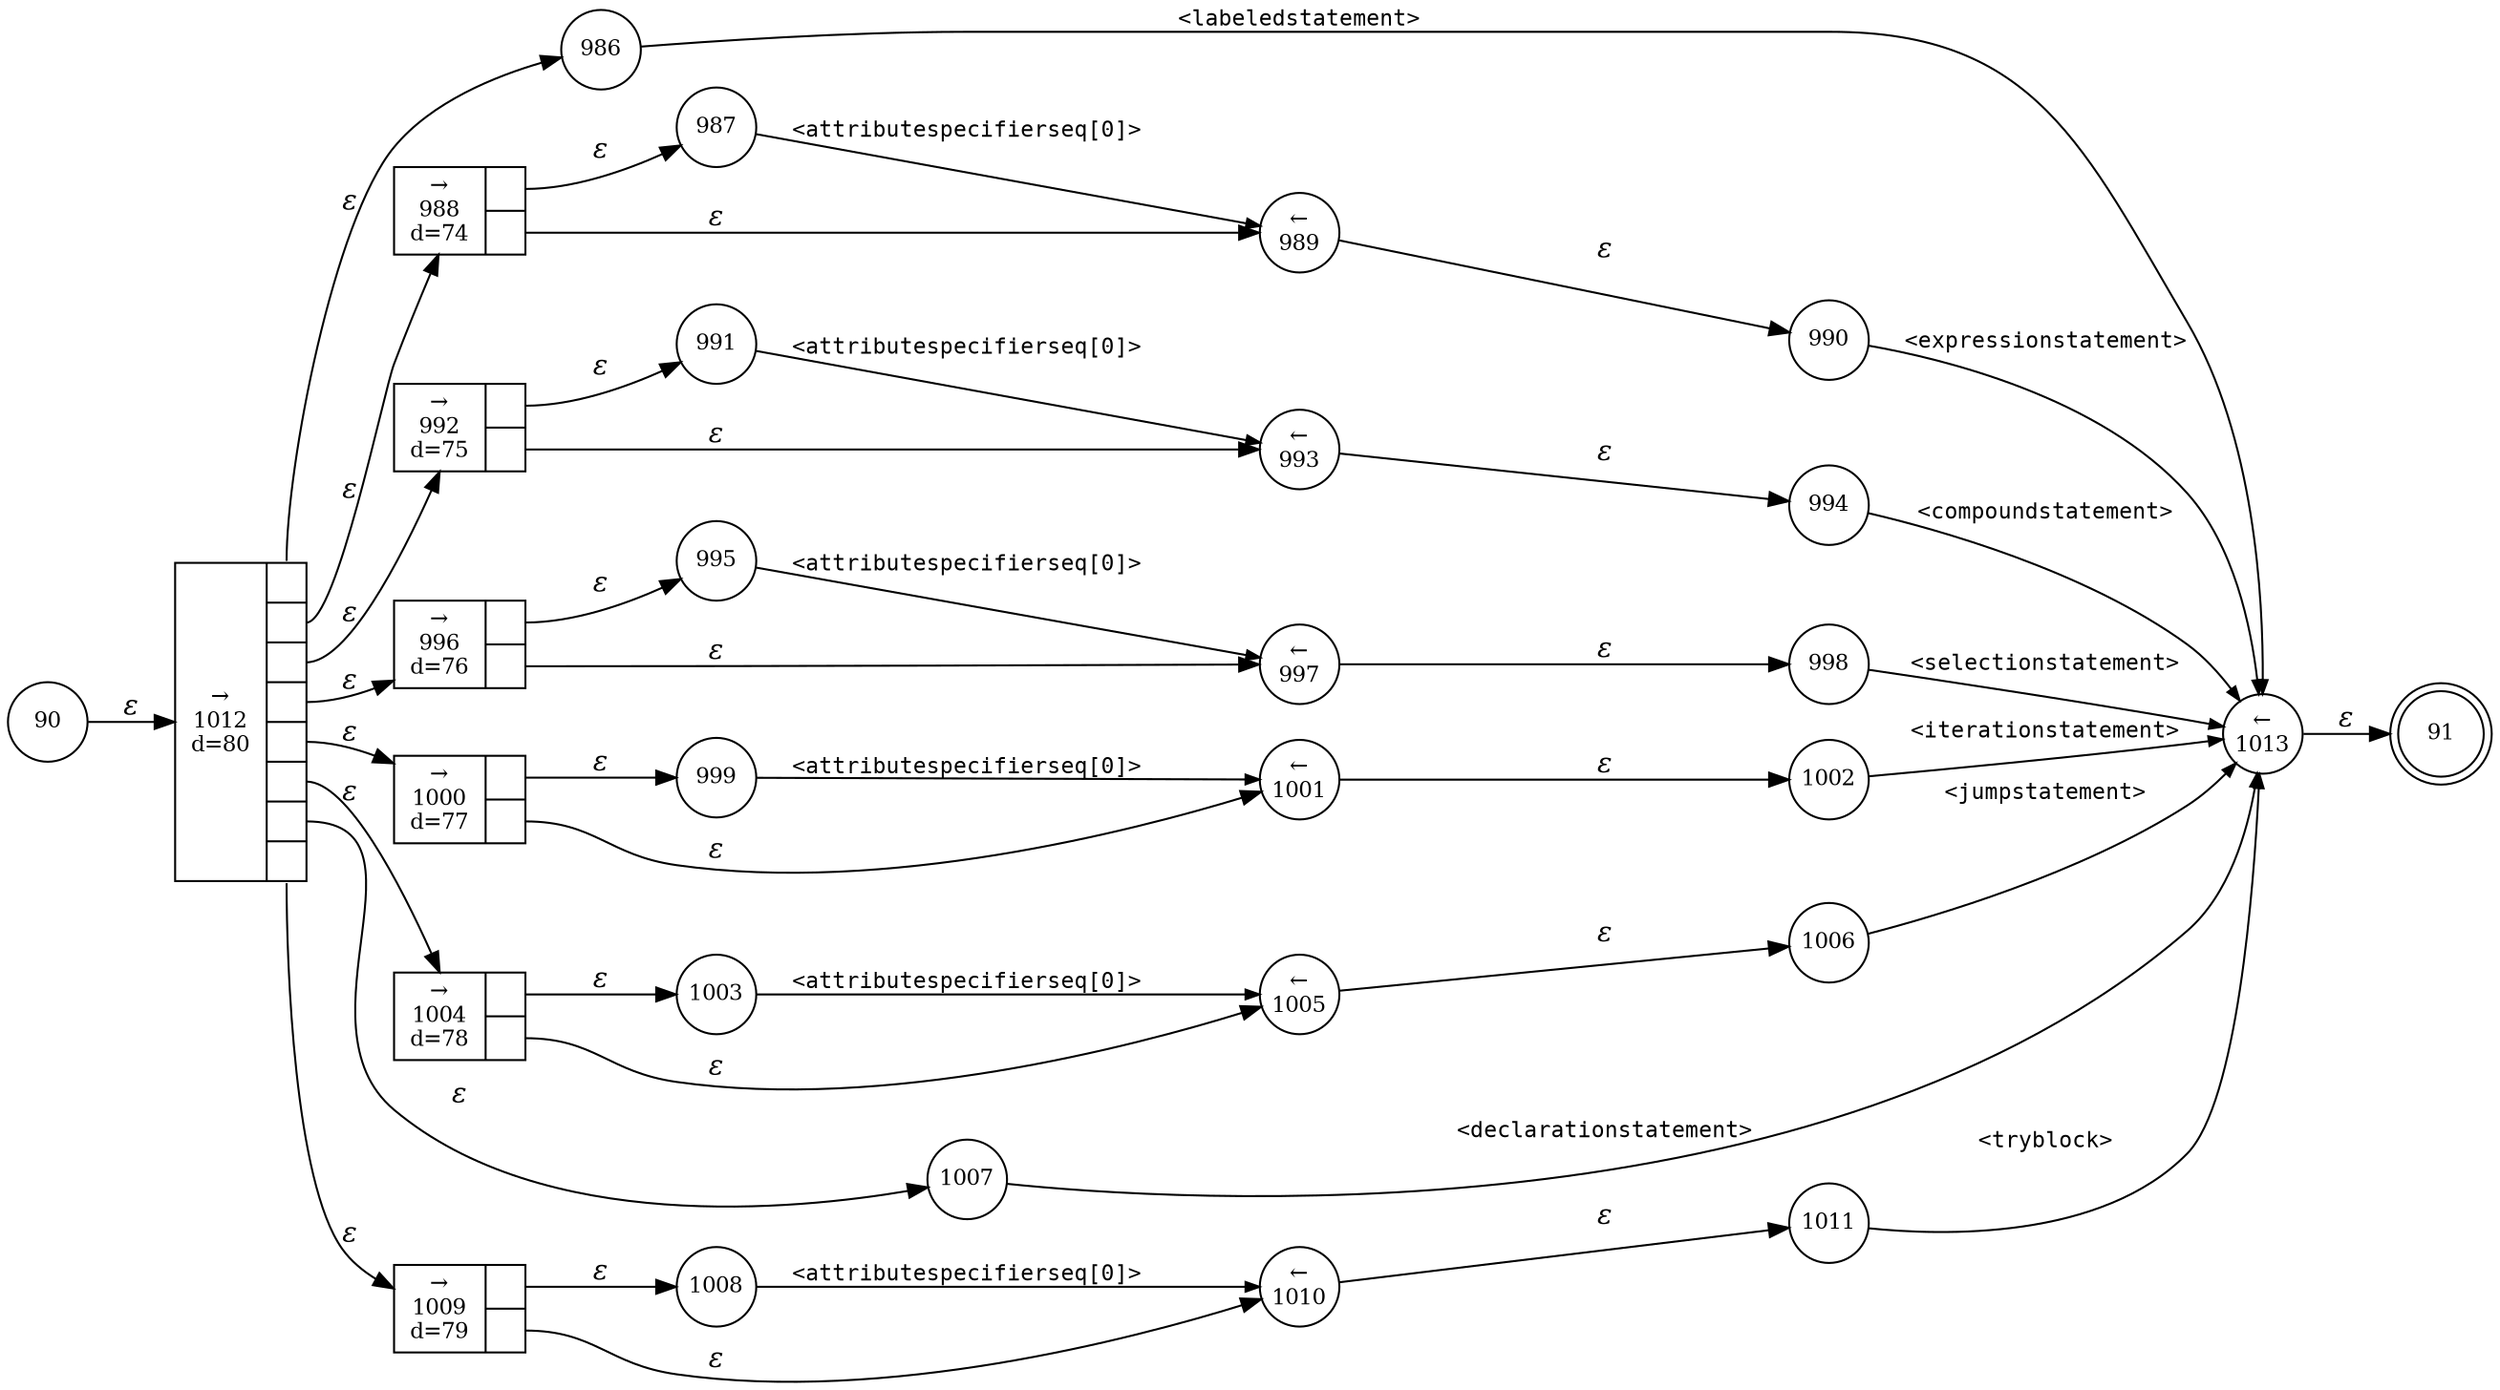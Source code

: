 digraph ATN {
rankdir=LR;
s91[fontsize=11, label="91", shape=doublecircle, fixedsize=true, width=.6];
s90[fontsize=11,label="90", shape=circle, fixedsize=true, width=.55, peripheries=1];
s986[fontsize=11,label="986", shape=circle, fixedsize=true, width=.55, peripheries=1];
s987[fontsize=11,label="987", shape=circle, fixedsize=true, width=.55, peripheries=1];
s988[fontsize=11,label="{&rarr;\n988\nd=74|{<p0>|<p1>}}", shape=record, fixedsize=false, peripheries=1];
s989[fontsize=11,label="&larr;\n989", shape=circle, fixedsize=true, width=.55, peripheries=1];
s990[fontsize=11,label="990", shape=circle, fixedsize=true, width=.55, peripheries=1];
s991[fontsize=11,label="991", shape=circle, fixedsize=true, width=.55, peripheries=1];
s992[fontsize=11,label="{&rarr;\n992\nd=75|{<p0>|<p1>}}", shape=record, fixedsize=false, peripheries=1];
s993[fontsize=11,label="&larr;\n993", shape=circle, fixedsize=true, width=.55, peripheries=1];
s994[fontsize=11,label="994", shape=circle, fixedsize=true, width=.55, peripheries=1];
s995[fontsize=11,label="995", shape=circle, fixedsize=true, width=.55, peripheries=1];
s996[fontsize=11,label="{&rarr;\n996\nd=76|{<p0>|<p1>}}", shape=record, fixedsize=false, peripheries=1];
s997[fontsize=11,label="&larr;\n997", shape=circle, fixedsize=true, width=.55, peripheries=1];
s998[fontsize=11,label="998", shape=circle, fixedsize=true, width=.55, peripheries=1];
s999[fontsize=11,label="999", shape=circle, fixedsize=true, width=.55, peripheries=1];
s1000[fontsize=11,label="{&rarr;\n1000\nd=77|{<p0>|<p1>}}", shape=record, fixedsize=false, peripheries=1];
s1001[fontsize=11,label="&larr;\n1001", shape=circle, fixedsize=true, width=.55, peripheries=1];
s1002[fontsize=11,label="1002", shape=circle, fixedsize=true, width=.55, peripheries=1];
s1003[fontsize=11,label="1003", shape=circle, fixedsize=true, width=.55, peripheries=1];
s1004[fontsize=11,label="{&rarr;\n1004\nd=78|{<p0>|<p1>}}", shape=record, fixedsize=false, peripheries=1];
s1005[fontsize=11,label="&larr;\n1005", shape=circle, fixedsize=true, width=.55, peripheries=1];
s1006[fontsize=11,label="1006", shape=circle, fixedsize=true, width=.55, peripheries=1];
s1007[fontsize=11,label="1007", shape=circle, fixedsize=true, width=.55, peripheries=1];
s1008[fontsize=11,label="1008", shape=circle, fixedsize=true, width=.55, peripheries=1];
s1009[fontsize=11,label="{&rarr;\n1009\nd=79|{<p0>|<p1>}}", shape=record, fixedsize=false, peripheries=1];
s1010[fontsize=11,label="&larr;\n1010", shape=circle, fixedsize=true, width=.55, peripheries=1];
s1011[fontsize=11,label="1011", shape=circle, fixedsize=true, width=.55, peripheries=1];
s1012[fontsize=11,label="{&rarr;\n1012\nd=80|{<p0>|<p1>|<p2>|<p3>|<p4>|<p5>|<p6>|<p7>}}", shape=record, fixedsize=false, peripheries=1];
s1013[fontsize=11,label="&larr;\n1013", shape=circle, fixedsize=true, width=.55, peripheries=1];
s90 -> s1012 [fontname="Times-Italic", label="&epsilon;"];
s1012:p0 -> s986 [fontname="Times-Italic", label="&epsilon;"];
s1012:p1 -> s988 [fontname="Times-Italic", label="&epsilon;"];
s1012:p2 -> s992 [fontname="Times-Italic", label="&epsilon;"];
s1012:p3 -> s996 [fontname="Times-Italic", label="&epsilon;"];
s1012:p4 -> s1000 [fontname="Times-Italic", label="&epsilon;"];
s1012:p5 -> s1004 [fontname="Times-Italic", label="&epsilon;"];
s1012:p6 -> s1007 [fontname="Times-Italic", label="&epsilon;"];
s1012:p7 -> s1009 [fontname="Times-Italic", label="&epsilon;"];
s986 -> s1013 [fontsize=11, fontname="Courier", arrowsize=.7, label = "<labeledstatement>", arrowhead = normal];
s988:p0 -> s987 [fontname="Times-Italic", label="&epsilon;"];
s988:p1 -> s989 [fontname="Times-Italic", label="&epsilon;"];
s992:p0 -> s991 [fontname="Times-Italic", label="&epsilon;"];
s992:p1 -> s993 [fontname="Times-Italic", label="&epsilon;"];
s996:p0 -> s995 [fontname="Times-Italic", label="&epsilon;"];
s996:p1 -> s997 [fontname="Times-Italic", label="&epsilon;"];
s1000:p0 -> s999 [fontname="Times-Italic", label="&epsilon;"];
s1000:p1 -> s1001 [fontname="Times-Italic", label="&epsilon;"];
s1004:p0 -> s1003 [fontname="Times-Italic", label="&epsilon;"];
s1004:p1 -> s1005 [fontname="Times-Italic", label="&epsilon;"];
s1007 -> s1013 [fontsize=11, fontname="Courier", arrowsize=.7, label = "<declarationstatement>", arrowhead = normal];
s1009:p0 -> s1008 [fontname="Times-Italic", label="&epsilon;"];
s1009:p1 -> s1010 [fontname="Times-Italic", label="&epsilon;"];
s1013 -> s91 [fontname="Times-Italic", label="&epsilon;"];
s987 -> s989 [fontsize=11, fontname="Courier", arrowsize=.7, label = "<attributespecifierseq[0]>", arrowhead = normal];
s989 -> s990 [fontname="Times-Italic", label="&epsilon;"];
s991 -> s993 [fontsize=11, fontname="Courier", arrowsize=.7, label = "<attributespecifierseq[0]>", arrowhead = normal];
s993 -> s994 [fontname="Times-Italic", label="&epsilon;"];
s995 -> s997 [fontsize=11, fontname="Courier", arrowsize=.7, label = "<attributespecifierseq[0]>", arrowhead = normal];
s997 -> s998 [fontname="Times-Italic", label="&epsilon;"];
s999 -> s1001 [fontsize=11, fontname="Courier", arrowsize=.7, label = "<attributespecifierseq[0]>", arrowhead = normal];
s1001 -> s1002 [fontname="Times-Italic", label="&epsilon;"];
s1003 -> s1005 [fontsize=11, fontname="Courier", arrowsize=.7, label = "<attributespecifierseq[0]>", arrowhead = normal];
s1005 -> s1006 [fontname="Times-Italic", label="&epsilon;"];
s1008 -> s1010 [fontsize=11, fontname="Courier", arrowsize=.7, label = "<attributespecifierseq[0]>", arrowhead = normal];
s1010 -> s1011 [fontname="Times-Italic", label="&epsilon;"];
s990 -> s1013 [fontsize=11, fontname="Courier", arrowsize=.7, label = "<expressionstatement>", arrowhead = normal];
s994 -> s1013 [fontsize=11, fontname="Courier", arrowsize=.7, label = "<compoundstatement>", arrowhead = normal];
s998 -> s1013 [fontsize=11, fontname="Courier", arrowsize=.7, label = "<selectionstatement>", arrowhead = normal];
s1002 -> s1013 [fontsize=11, fontname="Courier", arrowsize=.7, label = "<iterationstatement>", arrowhead = normal];
s1006 -> s1013 [fontsize=11, fontname="Courier", arrowsize=.7, label = "<jumpstatement>", arrowhead = normal];
s1011 -> s1013 [fontsize=11, fontname="Courier", arrowsize=.7, label = "<tryblock>", arrowhead = normal];
}